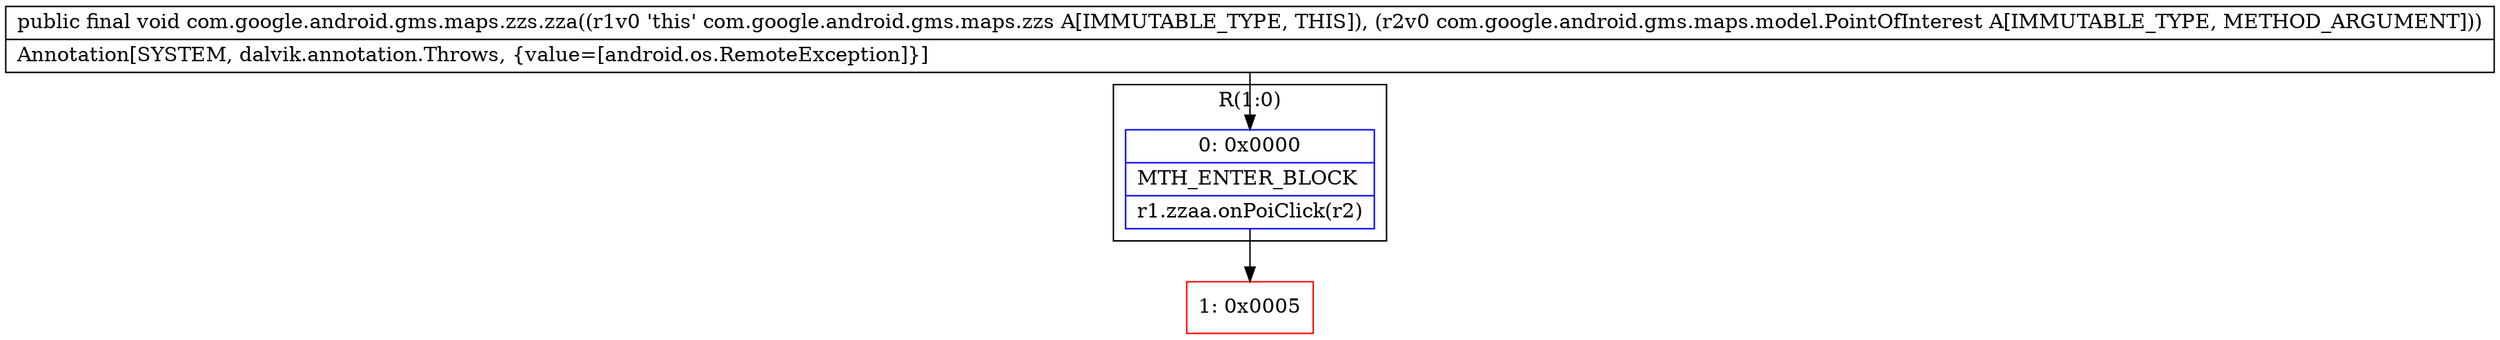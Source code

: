 digraph "CFG forcom.google.android.gms.maps.zzs.zza(Lcom\/google\/android\/gms\/maps\/model\/PointOfInterest;)V" {
subgraph cluster_Region_1946963244 {
label = "R(1:0)";
node [shape=record,color=blue];
Node_0 [shape=record,label="{0\:\ 0x0000|MTH_ENTER_BLOCK\l|r1.zzaa.onPoiClick(r2)\l}"];
}
Node_1 [shape=record,color=red,label="{1\:\ 0x0005}"];
MethodNode[shape=record,label="{public final void com.google.android.gms.maps.zzs.zza((r1v0 'this' com.google.android.gms.maps.zzs A[IMMUTABLE_TYPE, THIS]), (r2v0 com.google.android.gms.maps.model.PointOfInterest A[IMMUTABLE_TYPE, METHOD_ARGUMENT]))  | Annotation[SYSTEM, dalvik.annotation.Throws, \{value=[android.os.RemoteException]\}]\l}"];
MethodNode -> Node_0;
Node_0 -> Node_1;
}

